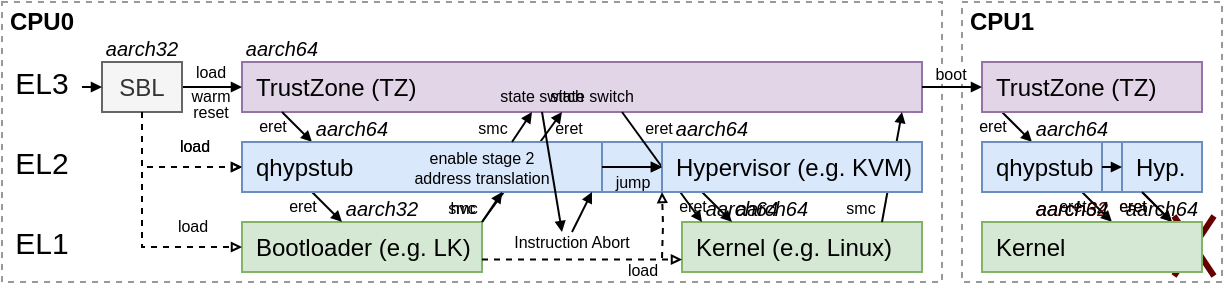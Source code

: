 <mxfile version="14.5.6" type="device"><diagram id="rEiqNlhz3GeUT-UchaBg" name="Page-1"><mxGraphModel dx="981" dy="526" grid="1" gridSize="10" guides="1" tooltips="1" connect="1" arrows="1" fold="1" page="1" pageScale="1" pageWidth="850" pageHeight="1100" math="0" shadow="0"><root><mxCell id="0"/><mxCell id="1" style="locked=1;" parent="0"/><mxCell id="nsq-W4r0o4MEbwM1dSfu-39" value="" style="rounded=0;whiteSpace=wrap;html=1;labelBackgroundColor=none;fontSize=12;align=left;fontColor=#333333;fillColor=none;strokeColor=#999999;dashed=1;" parent="1" vertex="1"><mxGeometry y="20" width="470" height="140" as="geometry"/></mxCell><mxCell id="nsq-W4r0o4MEbwM1dSfu-40" value="" style="rounded=0;whiteSpace=wrap;html=1;labelBackgroundColor=none;fontSize=12;align=left;fontColor=#333333;fillColor=none;strokeColor=#999999;dashed=1;" parent="1" vertex="1"><mxGeometry x="480" y="20" width="130" height="140" as="geometry"/></mxCell><mxCell id="nsq-W4r0o4MEbwM1dSfu-1" value="TrustZone (TZ)" style="rounded=0;whiteSpace=wrap;html=1;fillColor=#e1d5e7;strokeColor=#9673a6;fontSize=12;align=left;spacingLeft=5;" parent="1" vertex="1"><mxGeometry x="120" y="50" width="340" height="25" as="geometry"/></mxCell><mxCell id="nsq-W4r0o4MEbwM1dSfu-8" value="&lt;div style=&quot;line-height: 200%&quot;&gt;load&lt;/div&gt;&lt;div style=&quot;line-height: 100%&quot;&gt;warm&lt;/div&gt;&lt;div style=&quot;line-height: 100%&quot;&gt;reset&lt;br&gt;&lt;/div&gt;" style="edgeStyle=none;rounded=0;orthogonalLoop=1;jettySize=auto;html=1;labelBackgroundColor=none;startSize=3;endArrow=block;endFill=1;endSize=3;fontSize=8;spacingRight=2;" parent="1" source="nsq-W4r0o4MEbwM1dSfu-2" target="nsq-W4r0o4MEbwM1dSfu-1" edge="1"><mxGeometry relative="1" as="geometry"/></mxCell><mxCell id="nsq-W4r0o4MEbwM1dSfu-2" value="SBL" style="rounded=0;whiteSpace=wrap;html=1;fillColor=#f5f5f5;strokeColor=#666666;fontColor=#333333;fontStyle=0;fontSize=12;align=center;" parent="1" vertex="1"><mxGeometry x="50" y="50" width="40" height="25" as="geometry"/></mxCell><mxCell id="nsq-W4r0o4MEbwM1dSfu-3" value="EL3" style="text;html=1;strokeColor=none;fillColor=none;align=center;verticalAlign=middle;whiteSpace=wrap;rounded=0;fontSize=15;" parent="1" vertex="1"><mxGeometry y="50" width="40" height="20" as="geometry"/></mxCell><mxCell id="nsq-W4r0o4MEbwM1dSfu-4" value="EL2" style="text;html=1;strokeColor=none;fillColor=none;align=center;verticalAlign=middle;whiteSpace=wrap;rounded=0;fontSize=15;" parent="1" vertex="1"><mxGeometry y="90" width="40" height="20" as="geometry"/></mxCell><mxCell id="nsq-W4r0o4MEbwM1dSfu-5" value="EL1" style="text;html=1;strokeColor=none;fillColor=none;align=center;verticalAlign=middle;whiteSpace=wrap;rounded=0;fontSize=15;" parent="1" vertex="1"><mxGeometry y="130" width="40" height="20" as="geometry"/></mxCell><mxCell id="nsq-W4r0o4MEbwM1dSfu-9" value="aarch32" style="text;html=1;strokeColor=none;fillColor=none;align=center;verticalAlign=middle;whiteSpace=wrap;rounded=0;fontSize=10;spacingBottom=5;fontStyle=2" parent="1" vertex="1"><mxGeometry x="50" y="40" width="40" height="10" as="geometry"/></mxCell><mxCell id="nsq-W4r0o4MEbwM1dSfu-17" value="Bootloader (e.g. LK)" style="rounded=0;whiteSpace=wrap;html=1;fillColor=#d5e8d4;strokeColor=#82b366;fontSize=12;align=left;spacingLeft=5;" parent="1" vertex="1"><mxGeometry x="120" y="130" width="120" height="25" as="geometry"/></mxCell><mxCell id="nsq-W4r0o4MEbwM1dSfu-18" value="load" style="endArrow=block;html=1;dashed=1;labelBackgroundColor=none;fontSize=8;exitX=0.5;exitY=1;exitDx=0;exitDy=0;entryX=0;entryY=0.5;entryDx=0;entryDy=0;edgeStyle=orthogonalEdgeStyle;rounded=0;endFill=0;spacingTop=5;endSize=3;startSize=3;" parent="1" source="nsq-W4r0o4MEbwM1dSfu-2" target="nsq-W4r0o4MEbwM1dSfu-17" edge="1"><mxGeometry x="0.564" y="13" width="50" height="50" relative="1" as="geometry"><mxPoint x="90" y="200" as="sourcePoint"/><mxPoint x="140" y="150" as="targetPoint"/><mxPoint as="offset"/></mxGeometry></mxCell><mxCell id="nsq-W4r0o4MEbwM1dSfu-23" value="aarch64" style="text;html=1;strokeColor=none;fillColor=none;align=center;verticalAlign=middle;whiteSpace=wrap;rounded=0;fontSize=10;spacingBottom=5;fontStyle=2" parent="1" vertex="1"><mxGeometry x="120" y="40" width="40" height="10" as="geometry"/></mxCell><mxCell id="nsq-W4r0o4MEbwM1dSfu-27" value="eret" style="endArrow=block;html=1;labelBackgroundColor=none;fontSize=8;exitX=0.022;exitY=1.001;exitDx=0;exitDy=0;exitPerimeter=0;entryX=0.049;entryY=-0.004;entryDx=0;entryDy=0;entryPerimeter=0;endFill=1;endSize=3;spacingRight=24;" parent="1" edge="1"><mxGeometry width="50" height="50" relative="1" as="geometry"><mxPoint x="140" y="75" as="sourcePoint"/><mxPoint x="155" y="90" as="targetPoint"/></mxGeometry></mxCell><mxCell id="nsq-W4r0o4MEbwM1dSfu-28" value="aarch64" style="text;html=1;strokeColor=none;fillColor=none;align=center;verticalAlign=middle;whiteSpace=wrap;rounded=0;fontSize=10;spacingBottom=5;fontStyle=2" parent="1" vertex="1"><mxGeometry x="155" y="80" width="40" height="10" as="geometry"/></mxCell><mxCell id="nsq-W4r0o4MEbwM1dSfu-29" value="eret" style="endArrow=block;html=1;labelBackgroundColor=none;fontSize=8;exitX=0.022;exitY=1.001;exitDx=0;exitDy=0;exitPerimeter=0;entryX=0.049;entryY=-0.004;entryDx=0;entryDy=0;entryPerimeter=0;endFill=1;endSize=3;spacingRight=24;" parent="1" edge="1"><mxGeometry width="50" height="50" relative="1" as="geometry"><mxPoint x="155" y="115" as="sourcePoint"/><mxPoint x="170" y="130" as="targetPoint"/></mxGeometry></mxCell><mxCell id="nsq-W4r0o4MEbwM1dSfu-30" value="aarch32" style="text;html=1;strokeColor=none;fillColor=none;align=center;verticalAlign=middle;whiteSpace=wrap;rounded=0;fontSize=10;spacingBottom=5;fontStyle=2" parent="1" vertex="1"><mxGeometry x="170" y="120" width="40" height="10" as="geometry"/></mxCell><mxCell id="nsq-W4r0o4MEbwM1dSfu-38" value="CPU0" style="text;html=1;strokeColor=none;fillColor=none;align=center;verticalAlign=middle;whiteSpace=wrap;rounded=0;labelBackgroundColor=none;fontSize=12;fontStyle=1" parent="1" vertex="1"><mxGeometry y="20" width="40" height="20" as="geometry"/></mxCell><mxCell id="nsq-W4r0o4MEbwM1dSfu-41" value="CPU1" style="text;html=1;strokeColor=none;fillColor=none;align=center;verticalAlign=middle;whiteSpace=wrap;rounded=0;labelBackgroundColor=none;fontSize=12;fontStyle=1" parent="1" vertex="1"><mxGeometry x="480" y="20" width="40" height="20" as="geometry"/></mxCell><mxCell id="nsq-W4r0o4MEbwM1dSfu-45" value="eret" style="endArrow=block;html=1;labelBackgroundColor=none;fontSize=8;exitX=0.022;exitY=1.001;exitDx=0;exitDy=0;exitPerimeter=0;entryX=0.049;entryY=-0.004;entryDx=0;entryDy=0;entryPerimeter=0;endFill=1;endSize=3;spacingRight=24;" parent="1" edge="1"><mxGeometry width="50" height="50" relative="1" as="geometry"><mxPoint x="500" y="75" as="sourcePoint"/><mxPoint x="515" y="90" as="targetPoint"/></mxGeometry></mxCell><mxCell id="nsq-W4r0o4MEbwM1dSfu-46" value="aarch64" style="text;html=1;strokeColor=none;fillColor=none;align=center;verticalAlign=middle;whiteSpace=wrap;rounded=0;fontSize=10;spacingBottom=5;fontStyle=2" parent="1" vertex="1"><mxGeometry x="515" y="80" width="40" height="10" as="geometry"/></mxCell><mxCell id="nsq-W4r0o4MEbwM1dSfu-49" value="TrustZone (TZ)" style="rounded=0;whiteSpace=wrap;html=1;fillColor=#e1d5e7;strokeColor=#9673a6;fontSize=12;align=left;spacingLeft=5;" parent="1" vertex="1"><mxGeometry x="490" y="50" width="110" height="25" as="geometry"/></mxCell><mxCell id="nsq-W4r0o4MEbwM1dSfu-52" value="boot" style="edgeStyle=none;rounded=0;orthogonalLoop=1;jettySize=auto;html=1;labelBackgroundColor=#ffffff;startSize=3;endArrow=block;endFill=1;endSize=3;fontSize=8;spacingRight=2;spacingTop=0;spacingBottom=14;exitX=1;exitY=0.5;exitDx=0;exitDy=0;entryX=0;entryY=0.5;entryDx=0;entryDy=0;" parent="1" source="nsq-W4r0o4MEbwM1dSfu-1" target="nsq-W4r0o4MEbwM1dSfu-49" edge="1"><mxGeometry relative="1" as="geometry"><mxPoint x="480" y="62.5" as="sourcePoint"/><mxPoint x="520" y="63" as="targetPoint"/></mxGeometry></mxCell><mxCell id="nsq-W4r0o4MEbwM1dSfu-62" value="Kernel (e.g. Linux)" style="rounded=0;whiteSpace=wrap;html=1;fillColor=#d5e8d4;strokeColor=#82b366;fontSize=12;align=left;spacingLeft=5;" parent="1" vertex="1"><mxGeometry x="340" y="130" width="120" height="25" as="geometry"/></mxCell><mxCell id="nsq-W4r0o4MEbwM1dSfu-86" value="" style="edgeStyle=none;rounded=0;orthogonalLoop=1;jettySize=auto;html=1;labelBackgroundColor=none;startSize=3;endArrow=block;endFill=1;endSize=3;fontSize=8;spacingRight=2;entryX=0;entryY=0.5;entryDx=0;entryDy=0;" parent="1" edge="1" target="nsq-W4r0o4MEbwM1dSfu-2"><mxGeometry x="1" y="-128" relative="1" as="geometry"><mxPoint x="40" y="62.5" as="sourcePoint"/><mxPoint x="50" y="60" as="targetPoint"/><mxPoint x="10" as="offset"/></mxGeometry></mxCell><mxCell id="nsq-W4r0o4MEbwM1dSfu-76" value="load" style="endArrow=block;html=1;dashed=1;labelBackgroundColor=none;fontSize=8;entryX=0;entryY=0.75;entryDx=0;entryDy=0;edgeStyle=orthogonalEdgeStyle;rounded=0;endFill=0;spacingTop=10;endSize=3;startSize=3;exitX=1;exitY=0.75;exitDx=0;exitDy=0;" parent="1" source="nsq-W4r0o4MEbwM1dSfu-17" target="nsq-W4r0o4MEbwM1dSfu-62" edge="1"><mxGeometry x="0.6" width="50" height="50" relative="1" as="geometry"><mxPoint x="240" y="149" as="sourcePoint"/><mxPoint x="200.07" y="277.5" as="targetPoint"/><mxPoint as="offset"/></mxGeometry></mxCell><mxCell id="nsq-W4r0o4MEbwM1dSfu-79" value="smc" style="endArrow=block;html=1;labelBackgroundColor=none;fontSize=8;endFill=1;endSize=3;exitX=1;exitY=0;exitDx=0;exitDy=0;spacingBottom=0;spacingTop=6;spacingRight=2;" parent="1" edge="1"><mxGeometry x="-0.712" y="12" width="50" height="50" relative="1" as="geometry"><mxPoint x="440" y="130" as="sourcePoint"/><mxPoint x="450" y="75" as="targetPoint"/><mxPoint as="offset"/></mxGeometry></mxCell><mxCell id="nsq-W4r0o4MEbwM1dSfu-54" value="Original" style="locked=1;" parent="0"/><mxCell id="nsq-W4r0o4MEbwM1dSfu-10" value="Hypervisor (HYP)" style="rounded=0;whiteSpace=wrap;html=1;fillColor=#dae8fc;strokeColor=#6c8ebf;fontSize=12;align=left;spacingLeft=10;" parent="nsq-W4r0o4MEbwM1dSfu-54" vertex="1"><mxGeometry x="120" y="90" width="340" height="25" as="geometry"/></mxCell><mxCell id="nsq-W4r0o4MEbwM1dSfu-33" value="" style="endArrow=block;html=1;labelBackgroundColor=none;fontSize=8;endFill=1;endSize=3;exitX=1;exitY=0;exitDx=0;exitDy=0;" parent="nsq-W4r0o4MEbwM1dSfu-54" source="nsq-W4r0o4MEbwM1dSfu-17" edge="1"><mxGeometry width="50" height="50" relative="1" as="geometry"><mxPoint x="280" y="129.98" as="sourcePoint"/><mxPoint x="280" y="75" as="targetPoint"/></mxGeometry></mxCell><mxCell id="nsq-W4r0o4MEbwM1dSfu-34" value="smc" style="edgeLabel;html=1;align=center;verticalAlign=middle;resizable=0;points=[];fontSize=8;labelBackgroundColor=none;spacingBottom=5;" parent="nsq-W4r0o4MEbwM1dSfu-33" vertex="1" connectable="0"><mxGeometry x="0.574" y="-1" relative="1" as="geometry"><mxPoint x="-42.4" y="37.85" as="offset"/></mxGeometry></mxCell><mxCell id="nsq-W4r0o4MEbwM1dSfu-35" value="" style="endArrow=block;html=1;labelBackgroundColor=none;fontSize=8;endFill=1;endSize=3;entryX=0;entryY=0;entryDx=0;entryDy=0;" parent="nsq-W4r0o4MEbwM1dSfu-54" edge="1"><mxGeometry width="50" height="50" relative="1" as="geometry"><mxPoint x="310" y="75" as="sourcePoint"/><mxPoint x="350" y="130" as="targetPoint"/></mxGeometry></mxCell><mxCell id="nsq-W4r0o4MEbwM1dSfu-36" value="eret" style="edgeLabel;html=1;align=center;verticalAlign=middle;resizable=0;points=[];fontSize=8;labelBackgroundColor=none;spacingBottom=5;spacingLeft=5;" parent="nsq-W4r0o4MEbwM1dSfu-35" vertex="1" connectable="0"><mxGeometry x="0.574" y="-1" relative="1" as="geometry"><mxPoint x="-15.78" y="-33.47" as="offset"/></mxGeometry></mxCell><mxCell id="nsq-W4r0o4MEbwM1dSfu-14" value="&lt;div&gt;load&lt;/div&gt;" style="edgeStyle=orthogonalEdgeStyle;rounded=0;orthogonalLoop=1;jettySize=auto;html=1;labelBackgroundColor=none;startSize=3;endArrow=block;endFill=0;endSize=3;fontSize=8;entryX=0;entryY=0.5;entryDx=0;entryDy=0;exitX=0.5;exitY=1;exitDx=0;exitDy=0;dashed=1;spacingTop=5;" parent="nsq-W4r0o4MEbwM1dSfu-54" source="nsq-W4r0o4MEbwM1dSfu-2" target="nsq-W4r0o4MEbwM1dSfu-10" edge="1"><mxGeometry x="0.385" y="13" relative="1" as="geometry"><mxPoint x="80" y="135" as="targetPoint"/><mxPoint as="offset"/></mxGeometry></mxCell><mxCell id="nsq-W4r0o4MEbwM1dSfu-37" value="state switch" style="text;html=1;strokeColor=none;fillColor=none;align=center;verticalAlign=middle;whiteSpace=wrap;rounded=0;labelBackgroundColor=none;fontSize=8;" parent="nsq-W4r0o4MEbwM1dSfu-54" vertex="1"><mxGeometry x="270" y="57" width="50" height="20" as="geometry"/></mxCell><mxCell id="nsq-W4r0o4MEbwM1dSfu-87" value="aarch64" style="text;html=1;strokeColor=none;fillColor=none;align=center;verticalAlign=middle;whiteSpace=wrap;rounded=0;fontSize=10;spacingBottom=5;fontStyle=2" parent="nsq-W4r0o4MEbwM1dSfu-54" vertex="1"><mxGeometry x="350" y="120" width="40" height="10" as="geometry"/></mxCell><mxCell id="nsq-W4r0o4MEbwM1dSfu-90" value="Hypervisor (HYP)" style="rounded=0;whiteSpace=wrap;html=1;fillColor=#dae8fc;strokeColor=#6c8ebf;fontSize=12;align=left;spacingLeft=5;" parent="nsq-W4r0o4MEbwM1dSfu-54" vertex="1"><mxGeometry x="490" y="90" width="110" height="25" as="geometry"/></mxCell><mxCell id="nsq-W4r0o4MEbwM1dSfu-91" value="eret" style="endArrow=block;html=1;labelBackgroundColor=none;fontSize=8;exitX=0.022;exitY=1.001;exitDx=0;exitDy=0;exitPerimeter=0;entryX=0.049;entryY=-0.004;entryDx=0;entryDy=0;entryPerimeter=0;endFill=1;endSize=3;spacingRight=24;" parent="nsq-W4r0o4MEbwM1dSfu-54" edge="1"><mxGeometry width="50" height="50" relative="1" as="geometry"><mxPoint x="540" y="115" as="sourcePoint"/><mxPoint x="555" y="130" as="targetPoint"/></mxGeometry></mxCell><mxCell id="nsq-W4r0o4MEbwM1dSfu-92" value="aarch64" style="text;html=1;strokeColor=none;fillColor=none;align=center;verticalAlign=middle;whiteSpace=wrap;rounded=0;fontSize=10;spacingBottom=5;fontStyle=2" parent="nsq-W4r0o4MEbwM1dSfu-54" vertex="1"><mxGeometry x="560" y="120" width="40" height="10" as="geometry"/></mxCell><mxCell id="nsq-W4r0o4MEbwM1dSfu-51" value="Kernel" style="rounded=0;whiteSpace=wrap;html=1;fillColor=#d5e8d4;strokeColor=#82b366;fontSize=12;align=left;spacingLeft=5;" parent="nsq-W4r0o4MEbwM1dSfu-54" vertex="1"><mxGeometry x="490" y="130" width="110" height="25" as="geometry"/></mxCell><mxCell id="nsq-W4r0o4MEbwM1dSfu-95" value="qhypstub-common" style="locked=1;" parent="0"/><mxCell id="nsq-W4r0o4MEbwM1dSfu-77" value="eret" style="endArrow=block;html=1;labelBackgroundColor=none;fontSize=8;exitX=0.022;exitY=1.001;exitDx=0;exitDy=0;exitPerimeter=0;entryX=0.049;entryY=-0.004;entryDx=0;entryDy=0;entryPerimeter=0;endFill=1;endSize=3;spacingRight=24;" parent="nsq-W4r0o4MEbwM1dSfu-95" edge="1"><mxGeometry width="50" height="50" relative="1" as="geometry"><mxPoint x="350" y="115" as="sourcePoint"/><mxPoint x="365" y="130" as="targetPoint"/></mxGeometry></mxCell><mxCell id="nsq-W4r0o4MEbwM1dSfu-78" value="aarch64" style="text;html=1;strokeColor=none;fillColor=none;align=center;verticalAlign=middle;whiteSpace=wrap;rounded=0;fontSize=10;spacingBottom=5;fontStyle=2" parent="nsq-W4r0o4MEbwM1dSfu-95" vertex="1"><mxGeometry x="365" y="120" width="40" height="10" as="geometry"/></mxCell><mxCell id="nsq-W4r0o4MEbwM1dSfu-61" value="Hypervisor (e.g. KVM)" style="rounded=0;whiteSpace=wrap;html=1;fillColor=#dae8fc;strokeColor=#6c8ebf;fontSize=12;align=left;spacingLeft=5;" parent="nsq-W4r0o4MEbwM1dSfu-95" vertex="1"><mxGeometry x="330" y="90" width="130" height="25" as="geometry"/></mxCell><mxCell id="nsq-W4r0o4MEbwM1dSfu-81" value="aarch64" style="text;html=1;strokeColor=none;fillColor=none;align=center;verticalAlign=middle;whiteSpace=wrap;rounded=0;fontSize=10;spacingBottom=5;fontStyle=2" parent="nsq-W4r0o4MEbwM1dSfu-95" vertex="1"><mxGeometry x="335" y="80" width="40" height="10" as="geometry"/></mxCell><mxCell id="nsq-W4r0o4MEbwM1dSfu-75" value="jump" style="edgeStyle=orthogonalEdgeStyle;rounded=0;orthogonalLoop=1;jettySize=auto;html=1;labelBackgroundColor=none;startSize=3;endArrow=block;endFill=1;endSize=3;fontSize=8;spacingLeft=0;exitX=1;exitY=0.5;exitDx=0;exitDy=0;spacingRight=10;" parent="nsq-W4r0o4MEbwM1dSfu-95" source="nsq-W4r0o4MEbwM1dSfu-55" target="nsq-W4r0o4MEbwM1dSfu-61" edge="1"><mxGeometry x="-0.199" y="7" relative="1" as="geometry"><mxPoint x="310.07" y="102.5" as="sourcePoint"/><mxPoint as="offset"/></mxGeometry></mxCell><mxCell id="nsq-W4r0o4MEbwM1dSfu-55" value="qhypstub" style="rounded=0;whiteSpace=wrap;html=1;fillColor=#dae8fc;strokeColor=#6c8ebf;fontSize=12;align=left;spacingLeft=5;" parent="nsq-W4r0o4MEbwM1dSfu-95" vertex="1"><mxGeometry x="120" y="90" width="180" height="25" as="geometry"/></mxCell><mxCell id="nsq-W4r0o4MEbwM1dSfu-59" value="" style="endArrow=block;html=1;labelBackgroundColor=none;fontSize=8;endFill=1;endSize=3;exitX=1;exitY=0;exitDx=0;exitDy=0;" parent="nsq-W4r0o4MEbwM1dSfu-95" edge="1"><mxGeometry width="50" height="50" relative="1" as="geometry"><mxPoint x="240.07" y="130" as="sourcePoint"/><mxPoint x="250.07" y="115" as="targetPoint"/></mxGeometry></mxCell><mxCell id="nsq-W4r0o4MEbwM1dSfu-60" value="hvc" style="edgeLabel;html=1;align=center;verticalAlign=middle;resizable=0;points=[];fontSize=8;labelBackgroundColor=none;spacingBottom=14;" parent="nsq-W4r0o4MEbwM1dSfu-59" vertex="1" connectable="0"><mxGeometry x="0.574" y="-1" relative="1" as="geometry"><mxPoint x="-18.85" y="11.33" as="offset"/></mxGeometry></mxCell><mxCell id="nsq-W4r0o4MEbwM1dSfu-84" value="" style="endArrow=block;html=1;dashed=1;labelBackgroundColor=none;fontSize=8;entryX=0;entryY=1;entryDx=0;entryDy=0;edgeStyle=orthogonalEdgeStyle;rounded=0;endFill=0;spacingTop=12;endSize=3;startSize=3;" parent="nsq-W4r0o4MEbwM1dSfu-95" target="nsq-W4r0o4MEbwM1dSfu-61" edge="1"><mxGeometry x="0.6" width="50" height="50" relative="1" as="geometry"><mxPoint x="330" y="148" as="sourcePoint"/><mxPoint x="365.07" y="180" as="targetPoint"/><mxPoint as="offset"/></mxGeometry></mxCell><mxCell id="nsq-W4r0o4MEbwM1dSfu-58" value="&lt;div&gt;load&lt;/div&gt;" style="edgeStyle=orthogonalEdgeStyle;rounded=0;orthogonalLoop=1;jettySize=auto;html=1;labelBackgroundColor=none;startSize=3;endArrow=block;endFill=0;endSize=3;fontSize=8;entryX=0;entryY=0.5;entryDx=0;entryDy=0;exitX=0.5;exitY=1;exitDx=0;exitDy=0;dashed=1;spacingTop=5;" parent="nsq-W4r0o4MEbwM1dSfu-95" source="nsq-W4r0o4MEbwM1dSfu-2" target="nsq-W4r0o4MEbwM1dSfu-55" edge="1"><mxGeometry x="0.385" y="13" relative="1" as="geometry"><mxPoint x="50" y="230" as="sourcePoint"/><mxPoint x="100" y="257.5" as="targetPoint"/><mxPoint as="offset"/></mxGeometry></mxCell><mxCell id="nsq-W4r0o4MEbwM1dSfu-94" value="qhypstub-broken" style="locked=1;" parent="0"/><mxCell id="nsq-W4r0o4MEbwM1dSfu-102" value="qhypstub" style="rounded=0;whiteSpace=wrap;html=1;fillColor=#dae8fc;strokeColor=#6c8ebf;fontSize=12;align=left;spacingLeft=5;spacingBottom=0;" parent="nsq-W4r0o4MEbwM1dSfu-94" vertex="1"><mxGeometry x="490" y="90" width="110" height="25" as="geometry"/></mxCell><mxCell id="nsq-W4r0o4MEbwM1dSfu-103" value="aarch32" style="text;html=1;strokeColor=none;fillColor=none;align=center;verticalAlign=middle;whiteSpace=wrap;rounded=0;fontSize=10;spacingBottom=5;fontStyle=2;fontColor=#660000;" parent="nsq-W4r0o4MEbwM1dSfu-94" vertex="1"><mxGeometry x="515" y="120" width="40" height="10" as="geometry"/></mxCell><mxCell id="nsq-W4r0o4MEbwM1dSfu-106" value="eret" style="endArrow=block;html=1;labelBackgroundColor=none;fontSize=8;exitX=0.022;exitY=1.001;exitDx=0;exitDy=0;exitPerimeter=0;entryX=0.049;entryY=-0.004;entryDx=0;entryDy=0;entryPerimeter=0;endFill=1;endSize=3;spacingRight=24;strokeColor=#660000;fontColor=#660000;" parent="nsq-W4r0o4MEbwM1dSfu-94" edge="1"><mxGeometry width="50" height="50" relative="1" as="geometry"><mxPoint x="570" y="115" as="sourcePoint"/><mxPoint x="585" y="130" as="targetPoint"/></mxGeometry></mxCell><mxCell id="nsq-W4r0o4MEbwM1dSfu-109" value="Kernel" style="rounded=0;whiteSpace=wrap;html=1;fillColor=#f8cecc;strokeColor=#b85450;fontSize=12;align=left;spacingLeft=5;" parent="nsq-W4r0o4MEbwM1dSfu-94" vertex="1"><mxGeometry x="490" y="130" width="110" height="25" as="geometry"/></mxCell><mxCell id="nsq-W4r0o4MEbwM1dSfu-112" value="" style="group;strokeWidth=1;" parent="nsq-W4r0o4MEbwM1dSfu-94" vertex="1" connectable="0"><mxGeometry x="586" y="127" width="20" height="30" as="geometry"/></mxCell><mxCell id="nsq-W4r0o4MEbwM1dSfu-110" value="" style="endArrow=none;html=1;labelBackgroundColor=none;strokeColor=#660000;fontSize=8;fontColor=#660000;strokeWidth=3;" parent="nsq-W4r0o4MEbwM1dSfu-112" edge="1"><mxGeometry width="50" height="50" relative="1" as="geometry"><mxPoint y="30" as="sourcePoint"/><mxPoint x="20" as="targetPoint"/></mxGeometry></mxCell><mxCell id="nsq-W4r0o4MEbwM1dSfu-111" value="" style="endArrow=none;html=1;labelBackgroundColor=none;strokeColor=#660000;fontSize=8;fontColor=#660000;strokeWidth=3;" parent="nsq-W4r0o4MEbwM1dSfu-112" edge="1"><mxGeometry width="50" height="50" relative="1" as="geometry"><mxPoint as="sourcePoint"/><mxPoint x="20" y="30" as="targetPoint"/></mxGeometry></mxCell><mxCell id="nsq-W4r0o4MEbwM1dSfu-56" value="qhypstub" style="locked=1;" parent="0"/><mxCell id="nsq-W4r0o4MEbwM1dSfu-85" value="" style="edgeStyle=orthogonalEdgeStyle;rounded=0;orthogonalLoop=1;jettySize=auto;html=1;labelBackgroundColor=#ffffff;startSize=3;endArrow=block;endFill=1;endSize=3;fontSize=8;exitX=1;exitY=0.5;exitDx=0;exitDy=0;entryX=0;entryY=0.5;entryDx=0;entryDy=0;" parent="nsq-W4r0o4MEbwM1dSfu-56" source="nsq-W4r0o4MEbwM1dSfu-55" target="nsq-W4r0o4MEbwM1dSfu-61" edge="1"><mxGeometry relative="1" as="geometry"/></mxCell><mxCell id="nsq-W4r0o4MEbwM1dSfu-71" value="" style="endArrow=block;html=1;labelBackgroundColor=none;fontSize=8;endFill=1;endSize=3;exitX=1;exitY=0;exitDx=0;exitDy=0;" parent="nsq-W4r0o4MEbwM1dSfu-56" edge="1"><mxGeometry width="50" height="50" relative="1" as="geometry"><mxPoint x="285" y="135" as="sourcePoint"/><mxPoint x="295" y="115" as="targetPoint"/></mxGeometry></mxCell><mxCell id="nsq-W4r0o4MEbwM1dSfu-74" value="Instruction Abort" style="text;html=1;strokeColor=none;fillColor=none;align=center;verticalAlign=middle;whiteSpace=wrap;rounded=0;labelBackgroundColor=none;fontSize=8;" parent="nsq-W4r0o4MEbwM1dSfu-56" vertex="1"><mxGeometry x="250" y="135" width="70" height="10" as="geometry"/></mxCell><mxCell id="nsq-W4r0o4MEbwM1dSfu-65" value="" style="endArrow=block;html=1;labelBackgroundColor=none;fontSize=8;endFill=1;endSize=3;exitX=1;exitY=0;exitDx=0;exitDy=0;" parent="nsq-W4r0o4MEbwM1dSfu-56" edge="1"><mxGeometry width="50" height="50" relative="1" as="geometry"><mxPoint x="255" y="90" as="sourcePoint"/><mxPoint x="265" y="75" as="targetPoint"/></mxGeometry></mxCell><mxCell id="nsq-W4r0o4MEbwM1dSfu-66" value="smc" style="edgeLabel;html=1;align=center;verticalAlign=middle;resizable=0;points=[];fontSize=8;labelBackgroundColor=none;spacingBottom=14;" parent="nsq-W4r0o4MEbwM1dSfu-65" vertex="1" connectable="0"><mxGeometry x="0.574" y="-1" relative="1" as="geometry"><mxPoint x="-18.85" y="11.33" as="offset"/></mxGeometry></mxCell><mxCell id="nsq-W4r0o4MEbwM1dSfu-67" value="" style="endArrow=block;html=1;labelBackgroundColor=none;fontSize=8;endFill=1;endSize=3;entryX=0;entryY=0;entryDx=0;entryDy=0;" parent="nsq-W4r0o4MEbwM1dSfu-56" edge="1"><mxGeometry width="50" height="50" relative="1" as="geometry"><mxPoint x="270" y="75" as="sourcePoint"/><mxPoint x="280" y="135" as="targetPoint"/></mxGeometry></mxCell><mxCell id="nsq-W4r0o4MEbwM1dSfu-68" value="eret" style="edgeLabel;html=1;align=center;verticalAlign=middle;resizable=0;points=[];fontSize=8;labelBackgroundColor=none;spacingBottom=15;spacingLeft=5;" parent="nsq-W4r0o4MEbwM1dSfu-67" vertex="1" connectable="0"><mxGeometry x="0.574" y="-1" relative="1" as="geometry"><mxPoint x="3.11" y="-32.51" as="offset"/></mxGeometry></mxCell><mxCell id="nsq-W4r0o4MEbwM1dSfu-88" value="state switch" style="text;html=1;strokeColor=none;fillColor=none;align=center;verticalAlign=middle;whiteSpace=wrap;rounded=0;labelBackgroundColor=none;fontSize=8;" parent="nsq-W4r0o4MEbwM1dSfu-56" vertex="1"><mxGeometry x="245" y="57" width="50" height="20" as="geometry"/></mxCell><mxCell id="nsq-W4r0o4MEbwM1dSfu-50" value="qhypstub" style="rounded=0;whiteSpace=wrap;html=1;fillColor=#dae8fc;strokeColor=#6c8ebf;fontSize=12;align=left;spacingLeft=5;spacingBottom=0;" parent="nsq-W4r0o4MEbwM1dSfu-56" vertex="1"><mxGeometry x="490" y="90" width="60" height="25" as="geometry"/></mxCell><mxCell id="nsq-W4r0o4MEbwM1dSfu-63" value="Hyp." style="rounded=0;whiteSpace=wrap;html=1;fillColor=#dae8fc;strokeColor=#6c8ebf;fontSize=12;align=left;spacingLeft=5;spacingBottom=0;" parent="nsq-W4r0o4MEbwM1dSfu-56" vertex="1"><mxGeometry x="560" y="90" width="40" height="25" as="geometry"/></mxCell><mxCell id="nsq-W4r0o4MEbwM1dSfu-48" value="aarch64" style="text;html=1;strokeColor=none;fillColor=none;align=center;verticalAlign=middle;whiteSpace=wrap;rounded=0;fontSize=10;spacingBottom=5;fontStyle=2" parent="nsq-W4r0o4MEbwM1dSfu-56" vertex="1"><mxGeometry x="515" y="120" width="40" height="10" as="geometry"/></mxCell><mxCell id="nsq-W4r0o4MEbwM1dSfu-47" value="eret" style="endArrow=block;html=1;labelBackgroundColor=none;fontSize=8;exitX=0.022;exitY=1.001;exitDx=0;exitDy=0;exitPerimeter=0;entryX=0.049;entryY=-0.004;entryDx=0;entryDy=0;entryPerimeter=0;endFill=1;endSize=3;spacingRight=24;" parent="nsq-W4r0o4MEbwM1dSfu-56" edge="1"><mxGeometry width="50" height="50" relative="1" as="geometry"><mxPoint x="570" y="115" as="sourcePoint"/><mxPoint x="585" y="130" as="targetPoint"/></mxGeometry></mxCell><mxCell id="nsq-W4r0o4MEbwM1dSfu-108" value="Kernel" style="rounded=0;whiteSpace=wrap;html=1;fillColor=#d5e8d4;strokeColor=#82b366;fontSize=12;align=left;spacingLeft=5;" parent="nsq-W4r0o4MEbwM1dSfu-56" vertex="1"><mxGeometry x="490" y="130" width="110" height="25" as="geometry"/></mxCell><mxCell id="NXcgGA3vmP-O87gTsrIl-1" value="enable stage 2 address translation" style="text;html=1;strokeColor=none;fillColor=none;align=center;verticalAlign=middle;whiteSpace=wrap;rounded=0;labelBackgroundColor=none;fontSize=8;" parent="nsq-W4r0o4MEbwM1dSfu-56" vertex="1"><mxGeometry x="205" y="92.5" width="70" height="20" as="geometry"/></mxCell><mxCell id="nsq-W4r0o4MEbwM1dSfu-64" value="" style="edgeStyle=orthogonalEdgeStyle;rounded=0;orthogonalLoop=1;jettySize=auto;html=1;labelBackgroundColor=#ffffff;startSize=3;endArrow=block;endFill=1;endSize=3;fontSize=12;exitX=1;exitY=0.5;exitDx=0;exitDy=0;entryX=0;entryY=0.5;entryDx=0;entryDy=0;" parent="nsq-W4r0o4MEbwM1dSfu-56" source="nsq-W4r0o4MEbwM1dSfu-50" target="nsq-W4r0o4MEbwM1dSfu-63" edge="1"><mxGeometry relative="1" as="geometry"><mxPoint x="605" y="102.514" as="sourcePoint"/><mxPoint x="615" y="102.514" as="targetPoint"/></mxGeometry></mxCell></root></mxGraphModel></diagram></mxfile>
